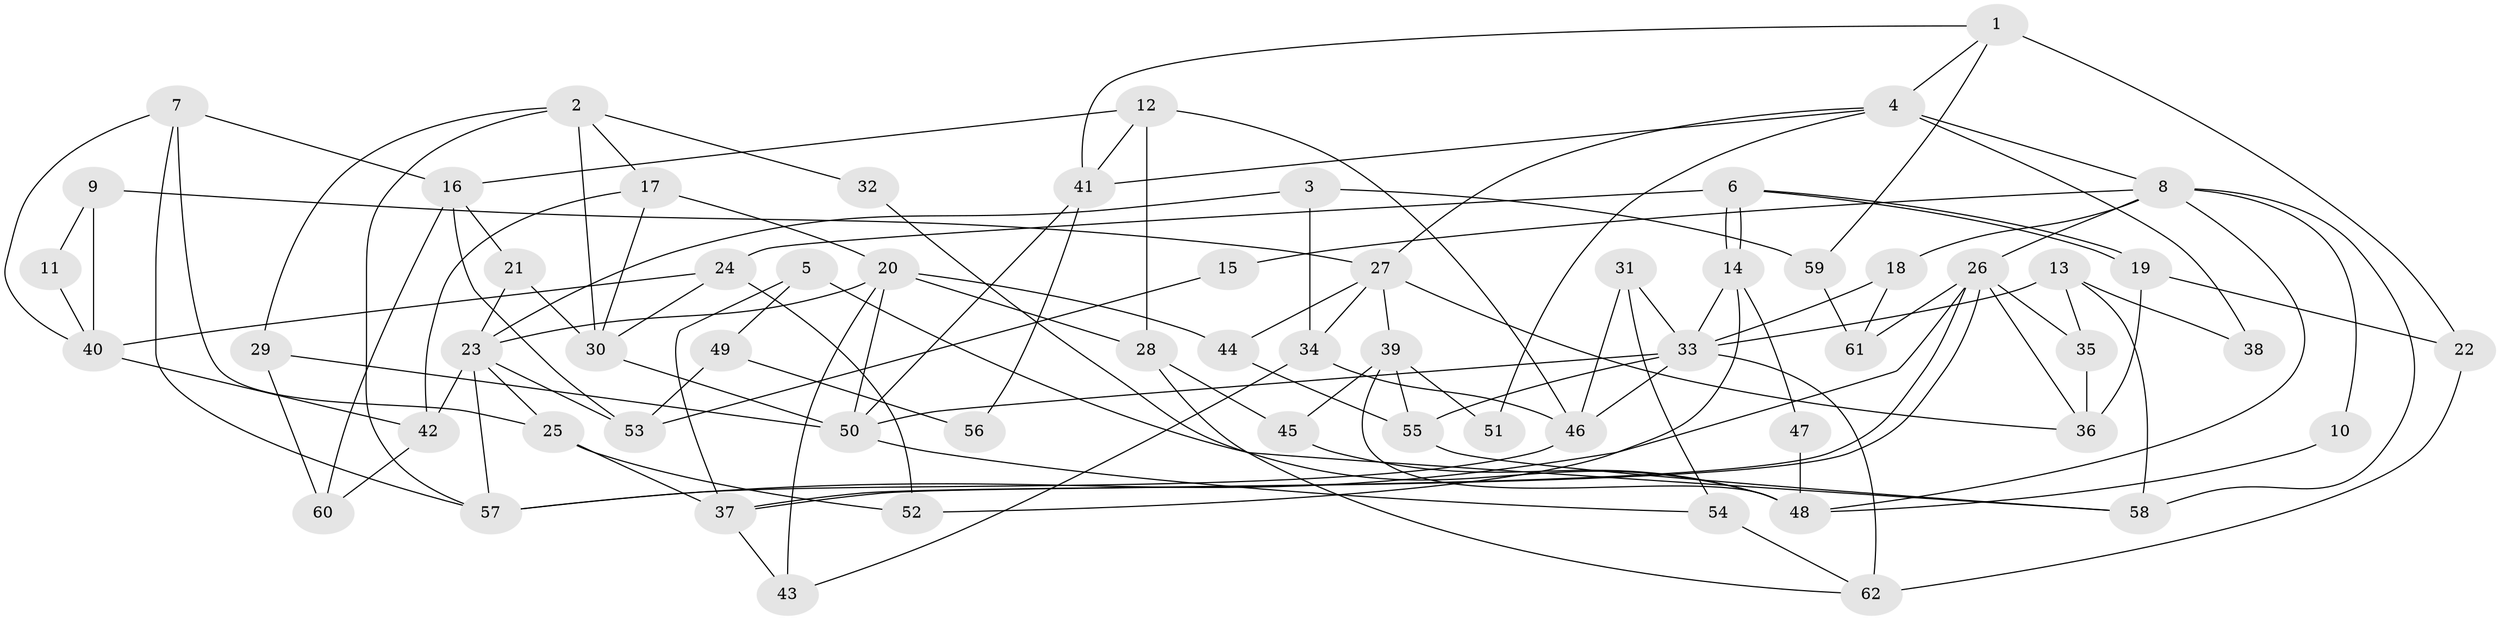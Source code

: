 // Generated by graph-tools (version 1.1) at 2025/52/03/09/25 04:52:06]
// undirected, 62 vertices, 124 edges
graph export_dot {
graph [start="1"]
  node [color=gray90,style=filled];
  1;
  2;
  3;
  4;
  5;
  6;
  7;
  8;
  9;
  10;
  11;
  12;
  13;
  14;
  15;
  16;
  17;
  18;
  19;
  20;
  21;
  22;
  23;
  24;
  25;
  26;
  27;
  28;
  29;
  30;
  31;
  32;
  33;
  34;
  35;
  36;
  37;
  38;
  39;
  40;
  41;
  42;
  43;
  44;
  45;
  46;
  47;
  48;
  49;
  50;
  51;
  52;
  53;
  54;
  55;
  56;
  57;
  58;
  59;
  60;
  61;
  62;
  1 -- 59;
  1 -- 22;
  1 -- 4;
  1 -- 41;
  2 -- 57;
  2 -- 30;
  2 -- 17;
  2 -- 29;
  2 -- 32;
  3 -- 34;
  3 -- 23;
  3 -- 59;
  4 -- 41;
  4 -- 8;
  4 -- 27;
  4 -- 38;
  4 -- 51;
  5 -- 58;
  5 -- 37;
  5 -- 49;
  6 -- 19;
  6 -- 19;
  6 -- 14;
  6 -- 14;
  6 -- 24;
  7 -- 57;
  7 -- 25;
  7 -- 16;
  7 -- 40;
  8 -- 58;
  8 -- 10;
  8 -- 15;
  8 -- 18;
  8 -- 26;
  8 -- 48;
  9 -- 27;
  9 -- 40;
  9 -- 11;
  10 -- 48;
  11 -- 40;
  12 -- 28;
  12 -- 16;
  12 -- 41;
  12 -- 46;
  13 -- 35;
  13 -- 33;
  13 -- 38;
  13 -- 58;
  14 -- 33;
  14 -- 47;
  14 -- 52;
  15 -- 53;
  16 -- 60;
  16 -- 21;
  16 -- 53;
  17 -- 42;
  17 -- 20;
  17 -- 30;
  18 -- 33;
  18 -- 61;
  19 -- 36;
  19 -- 22;
  20 -- 23;
  20 -- 28;
  20 -- 43;
  20 -- 44;
  20 -- 50;
  21 -- 30;
  21 -- 23;
  22 -- 62;
  23 -- 57;
  23 -- 25;
  23 -- 42;
  23 -- 53;
  24 -- 30;
  24 -- 40;
  24 -- 52;
  25 -- 52;
  25 -- 37;
  26 -- 37;
  26 -- 37;
  26 -- 35;
  26 -- 36;
  26 -- 57;
  26 -- 61;
  27 -- 34;
  27 -- 36;
  27 -- 39;
  27 -- 44;
  28 -- 45;
  28 -- 62;
  29 -- 50;
  29 -- 60;
  30 -- 50;
  31 -- 54;
  31 -- 46;
  31 -- 33;
  32 -- 48;
  33 -- 50;
  33 -- 46;
  33 -- 55;
  33 -- 62;
  34 -- 46;
  34 -- 43;
  35 -- 36;
  37 -- 43;
  39 -- 55;
  39 -- 45;
  39 -- 48;
  39 -- 51;
  40 -- 42;
  41 -- 50;
  41 -- 56;
  42 -- 60;
  44 -- 55;
  45 -- 48;
  46 -- 57;
  47 -- 48;
  49 -- 53;
  49 -- 56;
  50 -- 54;
  54 -- 62;
  55 -- 58;
  59 -- 61;
}
